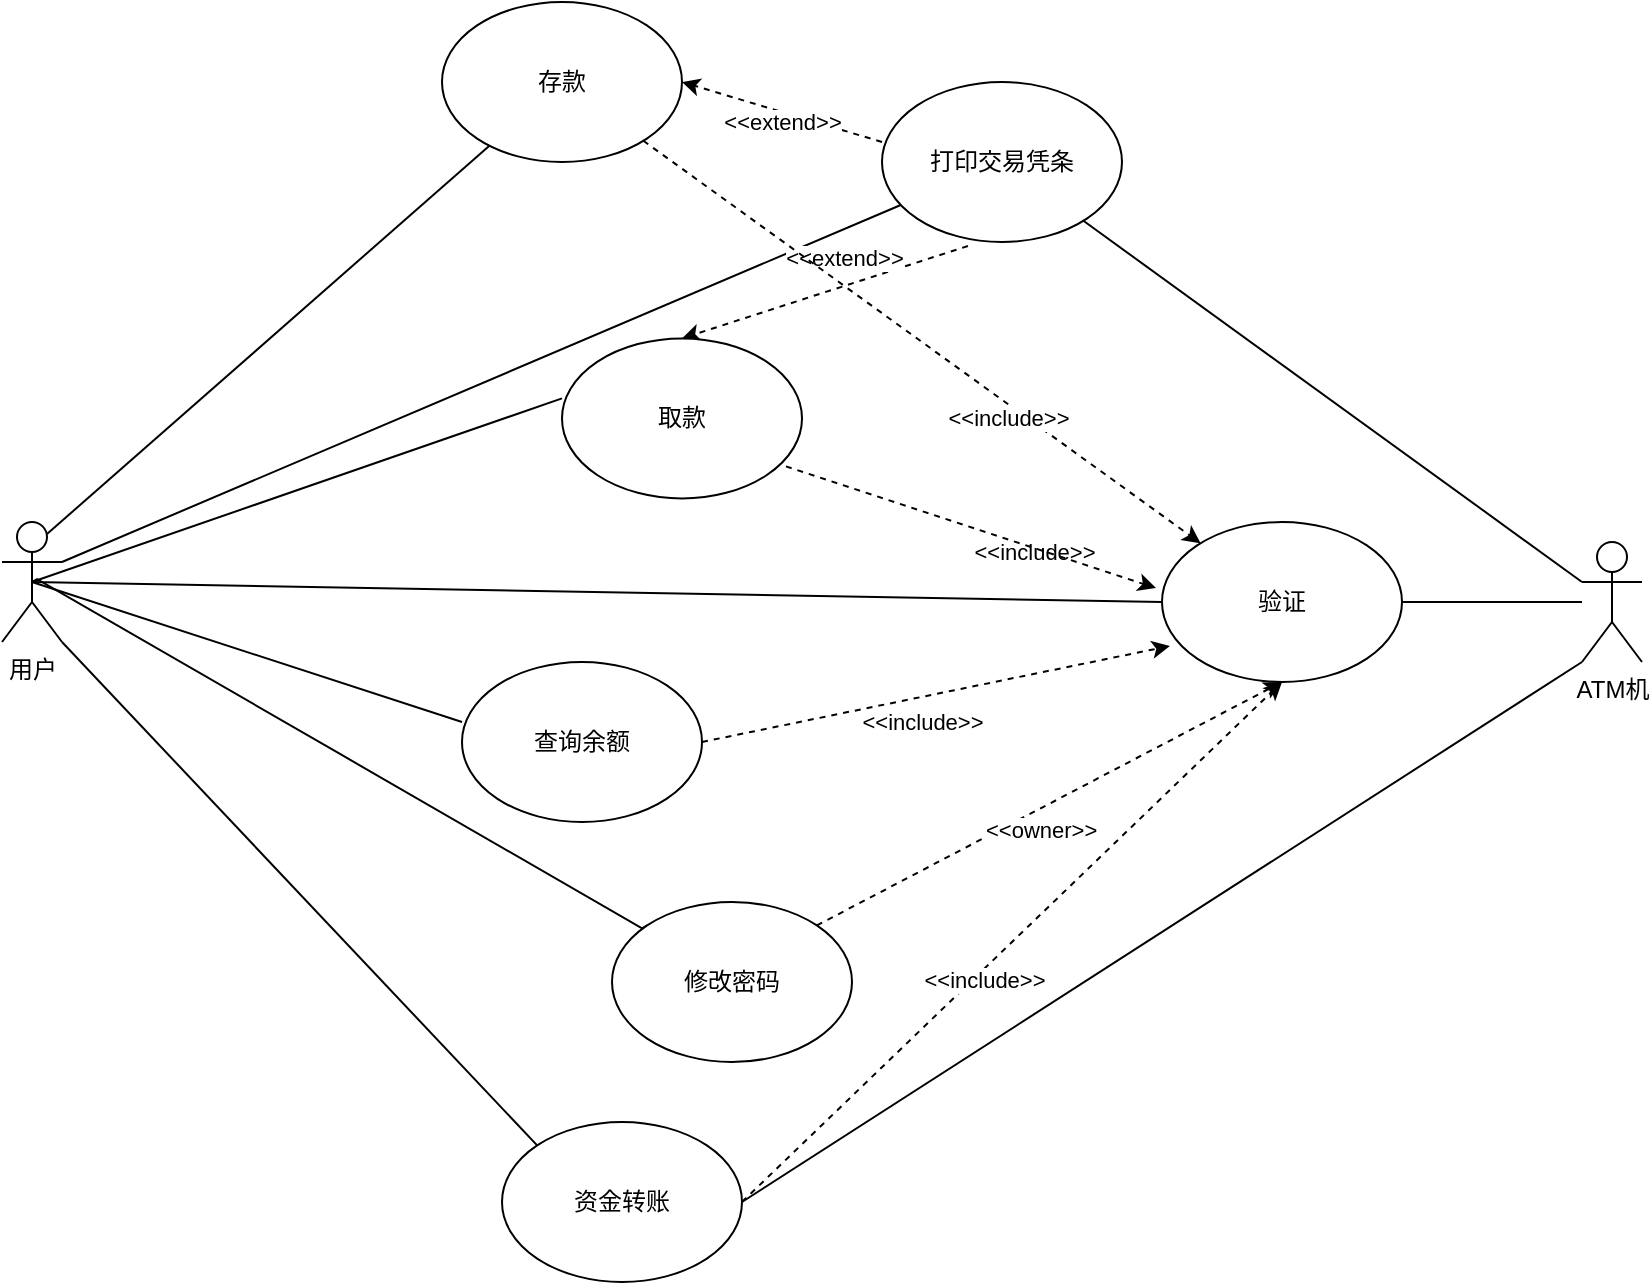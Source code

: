 <mxfile version="16.6.6" type="github">
  <diagram name="Page-1" id="e7e014a7-5840-1c2e-5031-d8a46d1fe8dd">
    <mxGraphModel dx="1183" dy="768" grid="1" gridSize="10" guides="1" tooltips="1" connect="1" arrows="1" fold="1" page="1" pageScale="1" pageWidth="1169" pageHeight="826" background="none" math="0" shadow="0">
      <root>
        <mxCell id="0" />
        <mxCell id="1" parent="0" />
        <mxCell id="eEfwFBXC5Yi1musIh-Iq-110" style="edgeStyle=none;rounded=0;orthogonalLoop=1;jettySize=auto;html=1;exitX=0.5;exitY=0.5;exitDx=0;exitDy=0;exitPerimeter=0;entryX=0;entryY=0.375;entryDx=0;entryDy=0;entryPerimeter=0;endArrow=none;" edge="1" parent="1" source="eEfwFBXC5Yi1musIh-Iq-43" target="eEfwFBXC5Yi1musIh-Iq-108">
          <mxGeometry relative="1" as="geometry" />
        </mxCell>
        <mxCell id="eEfwFBXC5Yi1musIh-Iq-117" style="edgeStyle=isometricEdgeStyle;rounded=0;orthogonalLoop=1;jettySize=auto;html=1;exitX=0.5;exitY=0.5;exitDx=0;exitDy=0;exitPerimeter=0;entryX=0;entryY=0;entryDx=0;entryDy=0;endArrow=none；" edge="1" parent="1" source="eEfwFBXC5Yi1musIh-Iq-43" target="eEfwFBXC5Yi1musIh-Iq-107">
          <mxGeometry relative="1" as="geometry" />
        </mxCell>
        <mxCell id="eEfwFBXC5Yi1musIh-Iq-124" style="edgeStyle=none;rounded=0;orthogonalLoop=1;jettySize=auto;html=1;exitX=1;exitY=1;exitDx=0;exitDy=0;exitPerimeter=0;entryX=0;entryY=0;entryDx=0;entryDy=0;endArrow=none;" edge="1" parent="1" source="eEfwFBXC5Yi1musIh-Iq-43" target="eEfwFBXC5Yi1musIh-Iq-123">
          <mxGeometry relative="1" as="geometry" />
        </mxCell>
        <mxCell id="eEfwFBXC5Yi1musIh-Iq-43" value="用户" style="shape=umlActor;verticalLabelPosition=bottom;verticalAlign=top;html=1;outlineConnect=0;" vertex="1" parent="1">
          <mxGeometry x="160" y="300" width="30" height="60" as="geometry" />
        </mxCell>
        <mxCell id="eEfwFBXC5Yi1musIh-Iq-45" value="" style="endArrow=none;html=1;rounded=0;exitX=0.75;exitY=0.1;exitDx=0;exitDy=0;exitPerimeter=0;" edge="1" parent="1" source="eEfwFBXC5Yi1musIh-Iq-43" target="eEfwFBXC5Yi1musIh-Iq-46">
          <mxGeometry width="50" height="50" relative="1" as="geometry">
            <mxPoint x="300" y="210" as="sourcePoint" />
            <mxPoint x="440" y="80" as="targetPoint" />
          </mxGeometry>
        </mxCell>
        <mxCell id="eEfwFBXC5Yi1musIh-Iq-46" value="存款" style="ellipse;whiteSpace=wrap;html=1;" vertex="1" parent="1">
          <mxGeometry x="380" y="40" width="120" height="80" as="geometry" />
        </mxCell>
        <mxCell id="eEfwFBXC5Yi1musIh-Iq-52" value="" style="endArrow=none;html=1;rounded=0;exitX=1;exitY=0.333;exitDx=0;exitDy=0;exitPerimeter=0;" edge="1" parent="1" source="eEfwFBXC5Yi1musIh-Iq-43" target="eEfwFBXC5Yi1musIh-Iq-54">
          <mxGeometry width="50" height="50" relative="1" as="geometry">
            <mxPoint x="300" y="240" as="sourcePoint" />
            <mxPoint x="660" y="120" as="targetPoint" />
          </mxGeometry>
        </mxCell>
        <mxCell id="eEfwFBXC5Yi1musIh-Iq-54" value="打印交易凭条" style="ellipse;whiteSpace=wrap;html=1;" vertex="1" parent="1">
          <mxGeometry x="600" y="80" width="120" height="80" as="geometry" />
        </mxCell>
        <mxCell id="eEfwFBXC5Yi1musIh-Iq-80" value="" style="endArrow=classic;dashed=1;html=1;rounded=0;entryX=1;entryY=0.5;entryDx=0;entryDy=0;" edge="1" parent="1" target="eEfwFBXC5Yi1musIh-Iq-46">
          <mxGeometry width="50" height="50" relative="1" as="geometry">
            <mxPoint x="600" y="110" as="sourcePoint" />
            <mxPoint x="660" y="70" as="targetPoint" />
          </mxGeometry>
        </mxCell>
        <mxCell id="eEfwFBXC5Yi1musIh-Iq-81" value="&amp;lt;&amp;lt;extend&amp;gt;&amp;gt;" style="edgeLabel;html=1;align=center;verticalAlign=middle;resizable=0;points=[];" vertex="1" connectable="0" parent="eEfwFBXC5Yi1musIh-Iq-80">
          <mxGeometry x="0.408" y="-1" relative="1" as="geometry">
            <mxPoint x="20" y="12" as="offset" />
          </mxGeometry>
        </mxCell>
        <mxCell id="eEfwFBXC5Yi1musIh-Iq-89" value="" style="endArrow=classic;dashed=1;html=1;rounded=0;exitX=0.358;exitY=1.025;exitDx=0;exitDy=0;exitPerimeter=0;entryX=0.5;entryY=0;entryDx=0;entryDy=0;" edge="1" parent="1" source="eEfwFBXC5Yi1musIh-Iq-54" target="eEfwFBXC5Yi1musIh-Iq-91">
          <mxGeometry width="50" height="50" relative="1" as="geometry">
            <mxPoint x="650" y="240" as="sourcePoint" />
            <mxPoint x="570" y="240" as="targetPoint" />
          </mxGeometry>
        </mxCell>
        <mxCell id="eEfwFBXC5Yi1musIh-Iq-90" value="&amp;lt;&amp;lt;extend&amp;gt;&amp;gt;" style="edgeLabel;html=1;align=center;verticalAlign=middle;resizable=0;points=[];" vertex="1" connectable="0" parent="eEfwFBXC5Yi1musIh-Iq-89">
          <mxGeometry x="0.408" y="-1" relative="1" as="geometry">
            <mxPoint x="39" y="-26" as="offset" />
          </mxGeometry>
        </mxCell>
        <mxCell id="eEfwFBXC5Yi1musIh-Iq-91" value="取款" style="ellipse;whiteSpace=wrap;html=1;" vertex="1" parent="1">
          <mxGeometry x="440" y="208.21" width="120" height="80" as="geometry" />
        </mxCell>
        <mxCell id="eEfwFBXC5Yi1musIh-Iq-93" value="" style="endArrow=none;html=1;rounded=0;entryX=0;entryY=0.375;entryDx=0;entryDy=0;entryPerimeter=0;exitX=0.5;exitY=0.5;exitDx=0;exitDy=0;exitPerimeter=0;" edge="1" parent="1" source="eEfwFBXC5Yi1musIh-Iq-43" target="eEfwFBXC5Yi1musIh-Iq-91">
          <mxGeometry width="50" height="50" relative="1" as="geometry">
            <mxPoint x="300" y="250" as="sourcePoint" />
            <mxPoint x="660" y="230" as="targetPoint" />
          </mxGeometry>
        </mxCell>
        <mxCell id="eEfwFBXC5Yi1musIh-Iq-94" value="" style="endArrow=classic;dashed=1;html=1;rounded=0;" edge="1" parent="1" source="eEfwFBXC5Yi1musIh-Iq-46" target="eEfwFBXC5Yi1musIh-Iq-96">
          <mxGeometry width="50" height="50" relative="1" as="geometry">
            <mxPoint x="720" y="210" as="sourcePoint" />
            <mxPoint x="750" y="320" as="targetPoint" />
          </mxGeometry>
        </mxCell>
        <mxCell id="eEfwFBXC5Yi1musIh-Iq-95" value="&amp;lt;&amp;lt;include&amp;gt;&amp;gt;" style="edgeLabel;html=1;align=center;verticalAlign=middle;resizable=0;points=[];" vertex="1" connectable="0" parent="eEfwFBXC5Yi1musIh-Iq-94">
          <mxGeometry x="0.408" y="-1" relative="1" as="geometry">
            <mxPoint x="-1" y="63" as="offset" />
          </mxGeometry>
        </mxCell>
        <mxCell id="eEfwFBXC5Yi1musIh-Iq-96" value="验证" style="ellipse;whiteSpace=wrap;html=1;" vertex="1" parent="1">
          <mxGeometry x="740" y="300" width="120" height="80" as="geometry" />
        </mxCell>
        <mxCell id="eEfwFBXC5Yi1musIh-Iq-97" value="" style="endArrow=classic;dashed=1;html=1;rounded=0;entryX=-0.025;entryY=0.413;entryDx=0;entryDy=0;entryPerimeter=0;exitX=0.933;exitY=0.8;exitDx=0;exitDy=0;exitPerimeter=0;" edge="1" parent="1" source="eEfwFBXC5Yi1musIh-Iq-91" target="eEfwFBXC5Yi1musIh-Iq-96">
          <mxGeometry width="50" height="50" relative="1" as="geometry">
            <mxPoint x="680" y="310" as="sourcePoint" />
            <mxPoint x="580" y="250" as="targetPoint" />
          </mxGeometry>
        </mxCell>
        <mxCell id="eEfwFBXC5Yi1musIh-Iq-99" value="&amp;lt;&amp;lt;include&amp;gt;&amp;gt;" style="edgeLabel;html=1;align=center;verticalAlign=middle;resizable=0;points=[];" vertex="1" connectable="0" parent="1">
          <mxGeometry x="662.43" y="248.209" as="geometry" />
        </mxCell>
        <mxCell id="eEfwFBXC5Yi1musIh-Iq-103" value="" style="endArrow=none;html=1;rounded=0;exitX=0.5;exitY=0.5;exitDx=0;exitDy=0;exitPerimeter=0;entryX=0;entryY=0.5;entryDx=0;entryDy=0;" edge="1" parent="1" source="eEfwFBXC5Yi1musIh-Iq-43" target="eEfwFBXC5Yi1musIh-Iq-96">
          <mxGeometry width="50" height="50" relative="1" as="geometry">
            <mxPoint x="610" y="280" as="sourcePoint" />
            <mxPoint x="660" y="230" as="targetPoint" />
          </mxGeometry>
        </mxCell>
        <mxCell id="eEfwFBXC5Yi1musIh-Iq-105" value="" style="edgeStyle=none;rounded=0;orthogonalLoop=1;jettySize=auto;html=1;endArrow=none;" edge="1" parent="1" source="eEfwFBXC5Yi1musIh-Iq-104" target="eEfwFBXC5Yi1musIh-Iq-96">
          <mxGeometry relative="1" as="geometry" />
        </mxCell>
        <mxCell id="eEfwFBXC5Yi1musIh-Iq-106" style="edgeStyle=none;rounded=0;orthogonalLoop=1;jettySize=auto;html=1;exitX=0;exitY=0.333;exitDx=0;exitDy=0;exitPerimeter=0;endArrow=none;" edge="1" parent="1" source="eEfwFBXC5Yi1musIh-Iq-104" target="eEfwFBXC5Yi1musIh-Iq-54">
          <mxGeometry relative="1" as="geometry" />
        </mxCell>
        <mxCell id="eEfwFBXC5Yi1musIh-Iq-104" value="ATM机&lt;br&gt;" style="shape=umlActor;verticalLabelPosition=bottom;verticalAlign=top;html=1;outlineConnect=0;" vertex="1" parent="1">
          <mxGeometry x="950" y="310" width="30" height="60" as="geometry" />
        </mxCell>
        <mxCell id="eEfwFBXC5Yi1musIh-Iq-118" style="rounded=0;orthogonalLoop=1;jettySize=auto;html=1;exitX=1;exitY=0;exitDx=0;exitDy=0;entryX=0.5;entryY=1;entryDx=0;entryDy=0;dashed=1;" edge="1" parent="1" source="eEfwFBXC5Yi1musIh-Iq-107" target="eEfwFBXC5Yi1musIh-Iq-96">
          <mxGeometry relative="1" as="geometry">
            <mxPoint x="790" y="390" as="targetPoint" />
          </mxGeometry>
        </mxCell>
        <mxCell id="eEfwFBXC5Yi1musIh-Iq-107" value="修改密码" style="ellipse;whiteSpace=wrap;html=1;" vertex="1" parent="1">
          <mxGeometry x="465" y="490" width="120" height="80" as="geometry" />
        </mxCell>
        <mxCell id="eEfwFBXC5Yi1musIh-Iq-111" style="edgeStyle=none;rounded=0;orthogonalLoop=1;jettySize=auto;html=1;exitX=1;exitY=0.5;exitDx=0;exitDy=0;entryX=0.033;entryY=0.775;entryDx=0;entryDy=0;entryPerimeter=0;dashed=1;" edge="1" parent="1" source="eEfwFBXC5Yi1musIh-Iq-108" target="eEfwFBXC5Yi1musIh-Iq-96">
          <mxGeometry relative="1" as="geometry" />
        </mxCell>
        <mxCell id="eEfwFBXC5Yi1musIh-Iq-108" value="查询余额" style="ellipse;whiteSpace=wrap;html=1;" vertex="1" parent="1">
          <mxGeometry x="390" y="370" width="120" height="80" as="geometry" />
        </mxCell>
        <mxCell id="eEfwFBXC5Yi1musIh-Iq-112" value="&amp;lt;&amp;lt;include&amp;gt;&amp;gt;" style="edgeLabel;html=1;align=center;verticalAlign=middle;resizable=0;points=[];" vertex="1" connectable="0" parent="1">
          <mxGeometry x="619.996" y="400.002" as="geometry" />
        </mxCell>
        <mxCell id="eEfwFBXC5Yi1musIh-Iq-120" value="&lt;span style=&quot;color: rgb(0 , 0 , 0) ; font-family: &amp;#34;helvetica&amp;#34; ; font-size: 11px ; font-style: normal ; font-weight: 400 ; letter-spacing: normal ; text-align: center ; text-indent: 0px ; text-transform: none ; word-spacing: 0px ; background-color: rgb(255 , 255 , 255) ; display: inline ; float: none&quot;&gt;&amp;lt;&amp;lt;owner&amp;gt;&amp;gt;&lt;/span&gt;" style="text;whiteSpace=wrap;html=1;" vertex="1" parent="1">
          <mxGeometry x="650" y="440" width="90" height="30" as="geometry" />
        </mxCell>
        <mxCell id="eEfwFBXC5Yi1musIh-Iq-126" style="edgeStyle=none;rounded=0;orthogonalLoop=1;jettySize=auto;html=1;exitX=1;exitY=0.5;exitDx=0;exitDy=0;entryX=0.5;entryY=1;entryDx=0;entryDy=0;dashed=1;" edge="1" parent="1" source="eEfwFBXC5Yi1musIh-Iq-123" target="eEfwFBXC5Yi1musIh-Iq-96">
          <mxGeometry relative="1" as="geometry" />
        </mxCell>
        <mxCell id="eEfwFBXC5Yi1musIh-Iq-127" value="&amp;lt;&amp;lt;include&amp;gt;&amp;gt;" style="edgeLabel;html=1;align=center;verticalAlign=middle;resizable=0;points=[];" vertex="1" connectable="0" parent="eEfwFBXC5Yi1musIh-Iq-126">
          <mxGeometry x="-0.128" y="-3" relative="1" as="geometry">
            <mxPoint x="1" as="offset" />
          </mxGeometry>
        </mxCell>
        <mxCell id="eEfwFBXC5Yi1musIh-Iq-128" style="edgeStyle=none;rounded=0;orthogonalLoop=1;jettySize=auto;html=1;exitX=1;exitY=0.5;exitDx=0;exitDy=0;entryX=0;entryY=1;entryDx=0;entryDy=0;entryPerimeter=0;endArrow=none" edge="1" parent="1" source="eEfwFBXC5Yi1musIh-Iq-123" target="eEfwFBXC5Yi1musIh-Iq-104">
          <mxGeometry relative="1" as="geometry" />
        </mxCell>
        <mxCell id="eEfwFBXC5Yi1musIh-Iq-123" value="资金转账" style="ellipse;whiteSpace=wrap;html=1;" vertex="1" parent="1">
          <mxGeometry x="410" y="600" width="120" height="80" as="geometry" />
        </mxCell>
      </root>
    </mxGraphModel>
  </diagram>
</mxfile>
